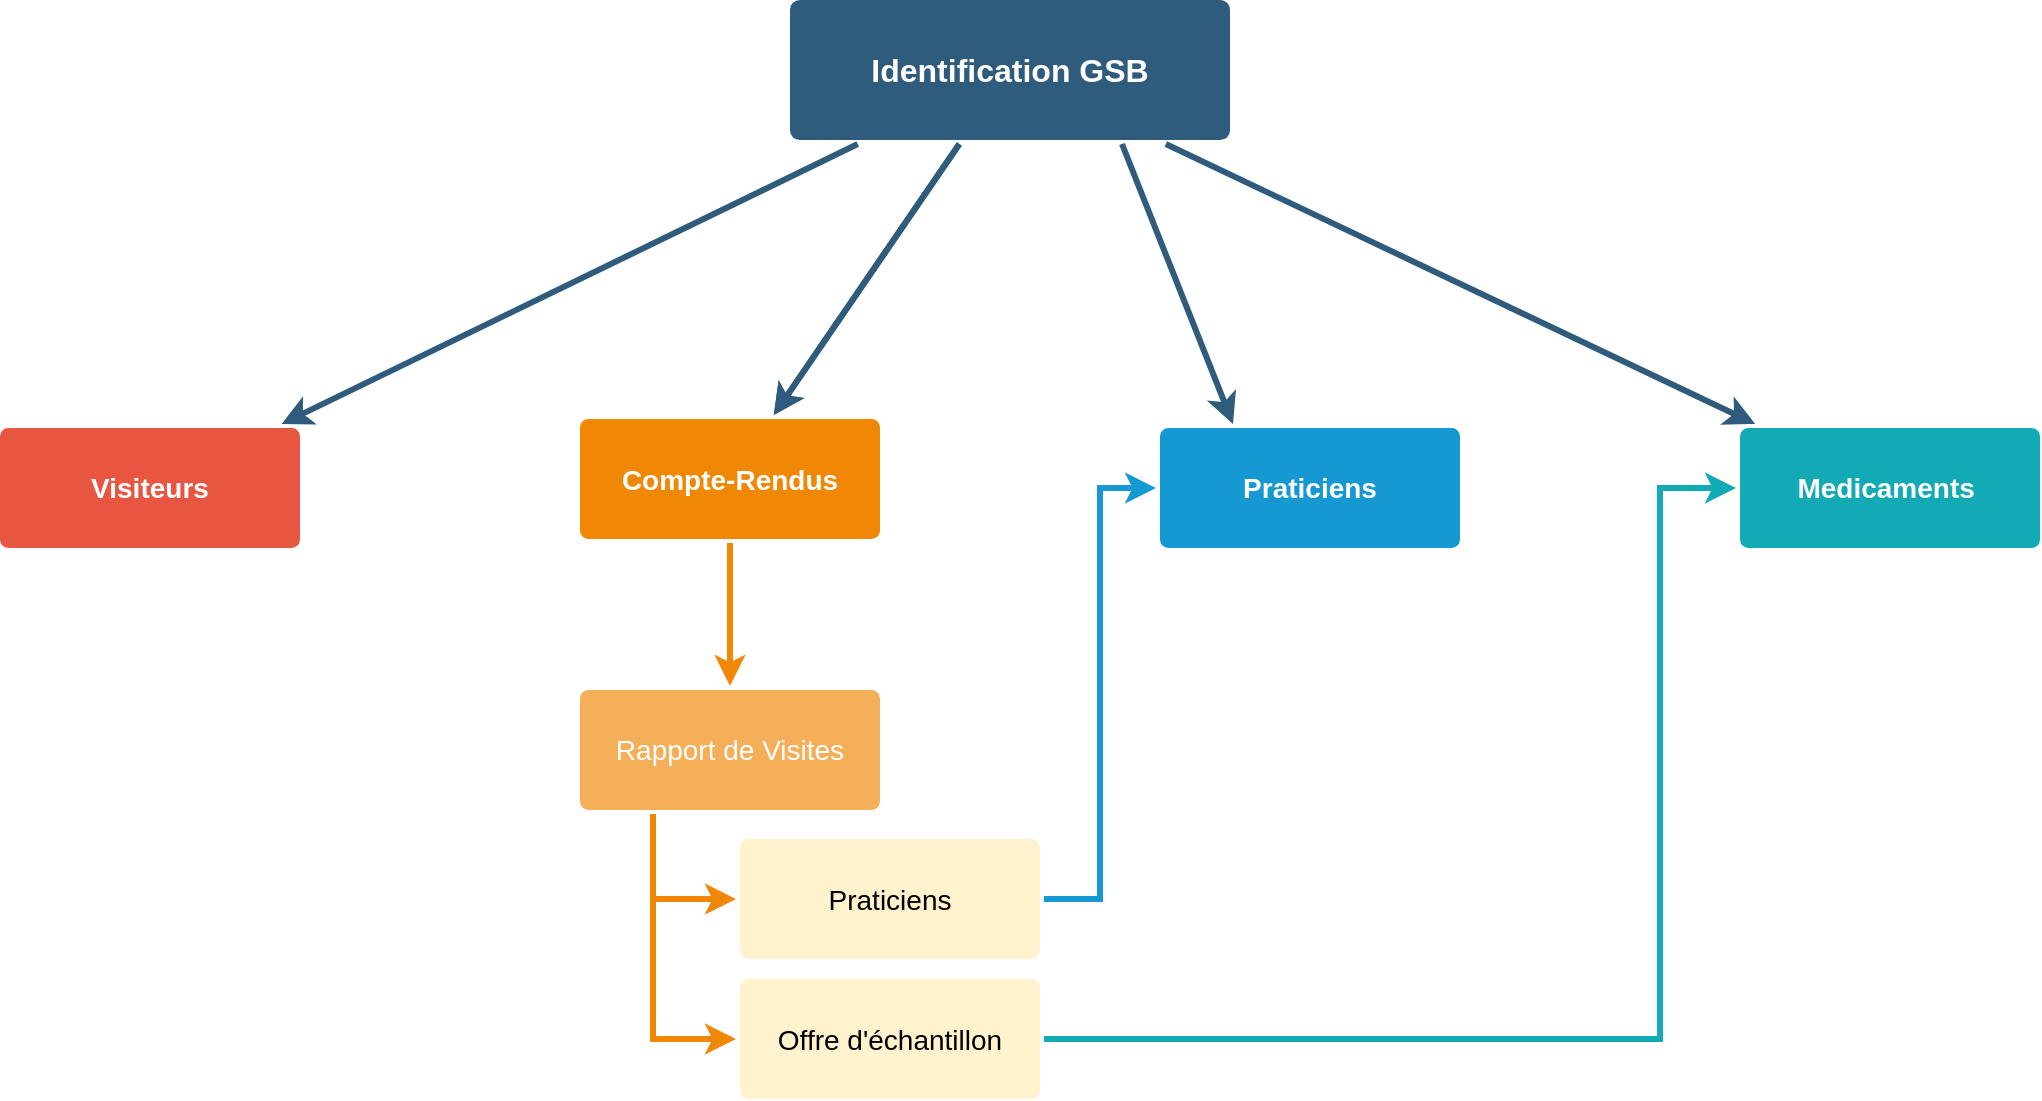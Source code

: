 <mxfile version="14.4.8" type="device"><diagram id="6a731a19-8d31-9384-78a2-239565b7b9f0" name="Page-1"><mxGraphModel dx="1483" dy="701" grid="1" gridSize="10" guides="1" tooltips="1" connect="1" arrows="1" fold="1" page="1" pageScale="1" pageWidth="1169" pageHeight="827" background="#ffffff" math="0" shadow="0"><root><mxCell id="0"/><mxCell id="1" parent="0"/><mxCell id="1745" value="" style="edgeStyle=none;rounded=0;jumpStyle=none;html=1;shadow=0;labelBackgroundColor=none;startArrow=none;startFill=0;endArrow=classic;endFill=1;jettySize=auto;orthogonalLoop=1;strokeColor=#2F5B7C;strokeWidth=3;fontFamily=Helvetica;fontSize=16;fontColor=#23445D;spacing=5;" parent="1" source="1749" target="1764" edge="1"><mxGeometry relative="1" as="geometry"/></mxCell><mxCell id="1746" value="" style="edgeStyle=none;rounded=0;jumpStyle=none;html=1;shadow=0;labelBackgroundColor=none;startArrow=none;startFill=0;endArrow=classic;endFill=1;jettySize=auto;orthogonalLoop=1;strokeColor=#2F5B7C;strokeWidth=3;fontFamily=Helvetica;fontSize=16;fontColor=#23445D;spacing=5;" parent="1" source="1749" target="1771" edge="1"><mxGeometry relative="1" as="geometry"/></mxCell><mxCell id="1748" value="" style="edgeStyle=none;rounded=0;jumpStyle=none;html=1;shadow=0;labelBackgroundColor=none;startArrow=none;startFill=0;endArrow=classic;endFill=1;jettySize=auto;orthogonalLoop=1;strokeColor=#2F5B7C;strokeWidth=3;fontFamily=Helvetica;fontSize=16;fontColor=#23445D;spacing=5;" parent="1" source="1749" target="1753" edge="1"><mxGeometry relative="1" as="geometry"/></mxCell><mxCell id="1749" value="Identification GSB" style="rounded=1;whiteSpace=wrap;html=1;shadow=0;labelBackgroundColor=none;strokeColor=none;strokeWidth=3;fillColor=#2F5B7C;fontFamily=Helvetica;fontSize=16;fontColor=#FFFFFF;align=center;fontStyle=1;spacing=5;arcSize=7;perimeterSpacing=2;" parent="1" vertex="1"><mxGeometry x="470" y="139" width="220" height="70" as="geometry"/></mxCell><mxCell id="1753" value="Visiteurs" style="rounded=1;whiteSpace=wrap;html=1;shadow=0;labelBackgroundColor=none;strokeColor=none;strokeWidth=3;fillColor=#e85642;fontFamily=Helvetica;fontSize=14;fontColor=#FFFFFF;align=center;spacing=5;fontStyle=1;arcSize=7;perimeterSpacing=2;" parent="1" vertex="1"><mxGeometry x="75" y="353" width="150" height="60" as="geometry"/></mxCell><mxCell id="1760" value="Praticiens" style="rounded=1;whiteSpace=wrap;html=1;shadow=0;labelBackgroundColor=none;strokeColor=none;strokeWidth=3;fillColor=#1699d3;fontFamily=Helvetica;fontSize=14;fontColor=#FFFFFF;align=center;spacing=5;fontStyle=1;arcSize=7;perimeterSpacing=2;" parent="1" vertex="1"><mxGeometry x="655" y="353" width="150" height="60" as="geometry"/></mxCell><mxCell id="ix4JTNhNZFJiiGxfp_Hk-1793" style="edgeStyle=orthogonalEdgeStyle;rounded=0;orthogonalLoop=1;jettySize=auto;html=1;exitX=0.25;exitY=1;exitDx=0;exitDy=0;entryX=0;entryY=0.5;entryDx=0;entryDy=0;strokeWidth=3;fillColor=#ffe6cc;strokeColor=#F08705;" edge="1" parent="1" source="1767" target="ix4JTNhNZFJiiGxfp_Hk-1786"><mxGeometry relative="1" as="geometry"><Array as="points"><mxPoint x="401" y="588.5"/></Array></mxGeometry></mxCell><mxCell id="ix4JTNhNZFJiiGxfp_Hk-1794" style="edgeStyle=orthogonalEdgeStyle;rounded=0;orthogonalLoop=1;jettySize=auto;html=1;exitX=0.25;exitY=1;exitDx=0;exitDy=0;entryX=0;entryY=0.5;entryDx=0;entryDy=0;strokeWidth=3;fillColor=#ffe6cc;strokeColor=#F08705;" edge="1" parent="1" source="1767" target="ix4JTNhNZFJiiGxfp_Hk-1787"><mxGeometry relative="1" as="geometry"><Array as="points"><mxPoint x="401" y="658.5"/></Array></mxGeometry></mxCell><mxCell id="1767" value="Rapport de Visites" style="rounded=1;whiteSpace=wrap;html=1;shadow=0;labelBackgroundColor=none;strokeColor=none;strokeWidth=3;fillColor=#f5af58;fontFamily=Helvetica;fontSize=14;fontColor=#FFFFFF;align=center;spacing=5;arcSize=7;perimeterSpacing=2;" parent="1" vertex="1"><mxGeometry x="365" y="484" width="150" height="60" as="geometry"/></mxCell><mxCell id="1768" value="" style="edgeStyle=none;rounded=0;jumpStyle=none;html=1;shadow=0;labelBackgroundColor=none;startArrow=none;startFill=0;endArrow=classic;endFill=1;jettySize=auto;orthogonalLoop=1;strokeColor=#F08705;strokeWidth=3;fontFamily=Helvetica;fontSize=14;fontColor=#FFFFFF;spacing=5;" parent="1" source="1764" target="1767" edge="1"><mxGeometry relative="1" as="geometry"/></mxCell><mxCell id="1771" value="Medicaments&amp;nbsp;" style="rounded=1;whiteSpace=wrap;html=1;shadow=0;labelBackgroundColor=none;strokeColor=none;strokeWidth=3;fillColor=#12aab5;fontFamily=Helvetica;fontSize=14;fontColor=#FFFFFF;align=center;spacing=5;fontStyle=1;arcSize=7;perimeterSpacing=2;" parent="1" vertex="1"><mxGeometry x="945" y="353.0" width="150" height="60" as="geometry"/></mxCell><mxCell id="1764" value="Compte-Rendus" style="rounded=1;whiteSpace=wrap;html=1;shadow=0;labelBackgroundColor=none;strokeColor=none;strokeWidth=3;fillColor=#F08705;fontFamily=Helvetica;fontSize=14;fontColor=#FFFFFF;align=center;spacing=5;fontStyle=1;arcSize=7;perimeterSpacing=2;" parent="1" vertex="1"><mxGeometry x="365" y="348.5" width="150" height="60" as="geometry"/></mxCell><mxCell id="ix4JTNhNZFJiiGxfp_Hk-1780" value="" style="edgeStyle=none;rounded=0;jumpStyle=none;html=1;shadow=0;labelBackgroundColor=none;startArrow=none;startFill=0;endArrow=classic;endFill=1;jettySize=auto;orthogonalLoop=1;strokeColor=#2F5B7C;strokeWidth=3;fontFamily=Helvetica;fontSize=16;fontColor=#23445D;spacing=5;" edge="1" parent="1" source="1749" target="1764"><mxGeometry relative="1" as="geometry"><mxPoint x="560.316" y="211" as="sourcePoint"/><mxPoint x="564.726" y="727" as="targetPoint"/></mxGeometry></mxCell><mxCell id="ix4JTNhNZFJiiGxfp_Hk-1783" value="" style="endArrow=classic;html=1;exitX=0.75;exitY=1;exitDx=0;exitDy=0;entryX=0.25;entryY=0;entryDx=0;entryDy=0;strokeColor=#2F5B7C;strokeWidth=3;" edge="1" parent="1" source="1749" target="1760"><mxGeometry width="50" height="50" relative="1" as="geometry"><mxPoint x="695" y="298.5" as="sourcePoint"/><mxPoint x="745" y="248.5" as="targetPoint"/></mxGeometry></mxCell><mxCell id="ix4JTNhNZFJiiGxfp_Hk-1791" style="edgeStyle=orthogonalEdgeStyle;rounded=0;orthogonalLoop=1;jettySize=auto;html=1;exitX=1;exitY=0.5;exitDx=0;exitDy=0;entryX=0;entryY=0.5;entryDx=0;entryDy=0;strokeWidth=3;fillColor=#dae8fc;strokeColor=#1699D3;" edge="1" parent="1" source="ix4JTNhNZFJiiGxfp_Hk-1786" target="1760"><mxGeometry relative="1" as="geometry"><Array as="points"><mxPoint x="625" y="588.5"/><mxPoint x="625" y="383.5"/></Array></mxGeometry></mxCell><mxCell id="ix4JTNhNZFJiiGxfp_Hk-1786" value="Praticiens" style="rounded=1;whiteSpace=wrap;html=1;shadow=0;labelBackgroundColor=none;strokeWidth=3;fillColor=#fff2cc;fontFamily=Helvetica;fontSize=14;align=center;spacing=5;arcSize=7;perimeterSpacing=2;strokeColor=none;" vertex="1" parent="1"><mxGeometry x="445" y="558.5" width="150" height="60" as="geometry"/></mxCell><mxCell id="ix4JTNhNZFJiiGxfp_Hk-1795" style="edgeStyle=orthogonalEdgeStyle;rounded=0;orthogonalLoop=1;jettySize=auto;html=1;exitX=1;exitY=0.5;exitDx=0;exitDy=0;entryX=0;entryY=0.5;entryDx=0;entryDy=0;strokeWidth=3;fillColor=#ffe6cc;strokeColor=#12AAB5;" edge="1" parent="1" source="ix4JTNhNZFJiiGxfp_Hk-1787" target="1771"><mxGeometry relative="1" as="geometry"><Array as="points"><mxPoint x="905" y="658.5"/><mxPoint x="905" y="383.5"/></Array></mxGeometry></mxCell><mxCell id="ix4JTNhNZFJiiGxfp_Hk-1787" value="Offre d'échantillon" style="rounded=1;whiteSpace=wrap;html=1;shadow=0;labelBackgroundColor=none;strokeWidth=3;fillColor=#fff2cc;fontFamily=Helvetica;fontSize=14;align=center;spacing=5;arcSize=7;perimeterSpacing=2;strokeColor=none;" vertex="1" parent="1"><mxGeometry x="445" y="628.5" width="150" height="60" as="geometry"/></mxCell></root></mxGraphModel></diagram></mxfile>
